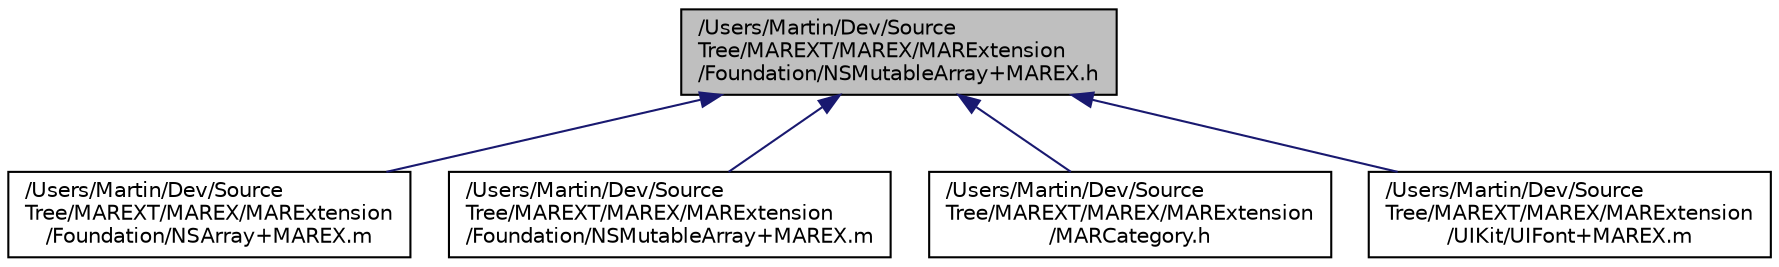 digraph "/Users/Martin/Dev/SourceTree/MAREXT/MAREX/MARExtension/Foundation/NSMutableArray+MAREX.h"
{
  edge [fontname="Helvetica",fontsize="10",labelfontname="Helvetica",labelfontsize="10"];
  node [fontname="Helvetica",fontsize="10",shape=record];
  Node2 [label="/Users/Martin/Dev/Source\lTree/MAREXT/MAREX/MARExtension\l/Foundation/NSMutableArray+MAREX.h",height=0.2,width=0.4,color="black", fillcolor="grey75", style="filled", fontcolor="black"];
  Node2 -> Node3 [dir="back",color="midnightblue",fontsize="10",style="solid",fontname="Helvetica"];
  Node3 [label="/Users/Martin/Dev/Source\lTree/MAREXT/MAREX/MARExtension\l/Foundation/NSArray+MAREX.m",height=0.2,width=0.4,color="black", fillcolor="white", style="filled",URL="$_n_s_array_09_m_a_r_e_x_8m.html"];
  Node2 -> Node4 [dir="back",color="midnightblue",fontsize="10",style="solid",fontname="Helvetica"];
  Node4 [label="/Users/Martin/Dev/Source\lTree/MAREXT/MAREX/MARExtension\l/Foundation/NSMutableArray+MAREX.m",height=0.2,width=0.4,color="black", fillcolor="white", style="filled",URL="$_n_s_mutable_array_09_m_a_r_e_x_8m.html"];
  Node2 -> Node5 [dir="back",color="midnightblue",fontsize="10",style="solid",fontname="Helvetica"];
  Node5 [label="/Users/Martin/Dev/Source\lTree/MAREXT/MAREX/MARExtension\l/MARCategory.h",height=0.2,width=0.4,color="black", fillcolor="white", style="filled",URL="$_m_a_r_category_8h.html"];
  Node2 -> Node6 [dir="back",color="midnightblue",fontsize="10",style="solid",fontname="Helvetica"];
  Node6 [label="/Users/Martin/Dev/Source\lTree/MAREXT/MAREX/MARExtension\l/UIKit/UIFont+MAREX.m",height=0.2,width=0.4,color="black", fillcolor="white", style="filled",URL="$_u_i_font_09_m_a_r_e_x_8m.html"];
}
